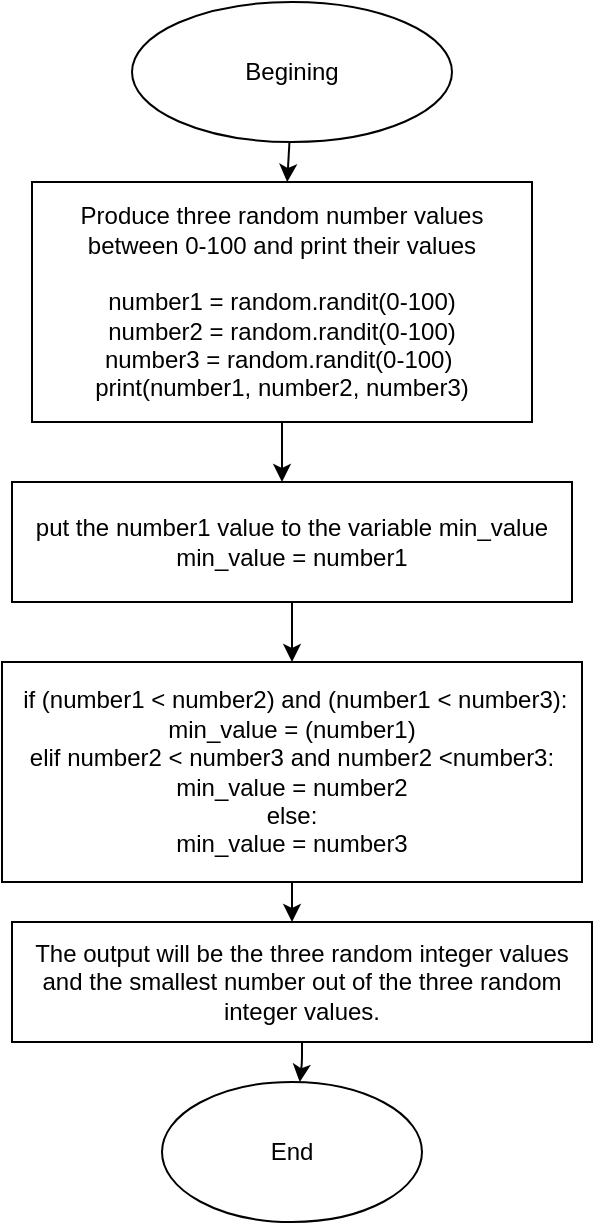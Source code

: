 <mxfile>
    <diagram id="5o5aNhJW9_RBTS7gi3OT" name="Page-1">
        <mxGraphModel dx="518" dy="427" grid="1" gridSize="10" guides="1" tooltips="1" connect="1" arrows="1" fold="1" page="1" pageScale="1" pageWidth="850" pageHeight="1100" math="0" shadow="0">
            <root>
                <mxCell id="0"/>
                <mxCell id="1" parent="0"/>
                <mxCell id="3" style="edgeStyle=none;html=1;" edge="1" parent="1" source="2" target="4">
                    <mxGeometry relative="1" as="geometry">
                        <mxPoint x="260" y="690" as="targetPoint"/>
                    </mxGeometry>
                </mxCell>
                <mxCell id="2" value="Begining" style="ellipse;whiteSpace=wrap;html=1;" vertex="1" parent="1">
                    <mxGeometry x="180" y="600" width="160" height="70" as="geometry"/>
                </mxCell>
                <mxCell id="6" style="edgeStyle=none;html=1;" edge="1" parent="1" source="4">
                    <mxGeometry relative="1" as="geometry">
                        <mxPoint x="255" y="840" as="targetPoint"/>
                    </mxGeometry>
                </mxCell>
                <mxCell id="4" value="Produce three random number values between 0-100 and print their values&lt;br&gt;&lt;br&gt;number1 = random.randit(0-100)&lt;br&gt;number2 = random.randit(0-100)&lt;br&gt;number3 = random.randit(0-100)&amp;nbsp;&lt;br&gt;print(number1, number2, number3)" style="rounded=0;whiteSpace=wrap;html=1;" vertex="1" parent="1">
                    <mxGeometry x="130" y="690" width="250" height="120" as="geometry"/>
                </mxCell>
                <mxCell id="8" style="edgeStyle=none;html=1;" edge="1" parent="1" source="7">
                    <mxGeometry relative="1" as="geometry">
                        <mxPoint x="260" y="930" as="targetPoint"/>
                    </mxGeometry>
                </mxCell>
                <mxCell id="7" value="put the number1 value to the variable min_value&lt;br&gt;min_value = number1" style="rounded=0;whiteSpace=wrap;html=1;" vertex="1" parent="1">
                    <mxGeometry x="120" y="840" width="280" height="60" as="geometry"/>
                </mxCell>
                <mxCell id="10" style="edgeStyle=none;html=1;" edge="1" parent="1" source="9">
                    <mxGeometry relative="1" as="geometry">
                        <mxPoint x="260" y="1060" as="targetPoint"/>
                    </mxGeometry>
                </mxCell>
                <mxCell id="9" value="&amp;nbsp;if (number1 &amp;lt; number2) and (number1 &amp;lt; number3):&lt;br&gt;min_value = (number1)&lt;br&gt;elif number2 &amp;lt; number3 and number2 &amp;lt;number3:&lt;br&gt;min_value = number2&lt;br&gt;else:&lt;br&gt;min_value = number3" style="rounded=0;whiteSpace=wrap;html=1;" vertex="1" parent="1">
                    <mxGeometry x="115" y="930" width="290" height="110" as="geometry"/>
                </mxCell>
                <mxCell id="12" style="edgeStyle=none;html=1;" edge="1" parent="1" source="11" target="13">
                    <mxGeometry relative="1" as="geometry">
                        <mxPoint x="265" y="1140" as="targetPoint"/>
                        <Array as="points">
                            <mxPoint x="265" y="1130"/>
                        </Array>
                    </mxGeometry>
                </mxCell>
                <mxCell id="11" value="The output will be the three random integer values and the smallest number out of the three random integer values." style="rounded=0;whiteSpace=wrap;html=1;" vertex="1" parent="1">
                    <mxGeometry x="120" y="1060" width="290" height="60" as="geometry"/>
                </mxCell>
                <mxCell id="13" value="End" style="ellipse;whiteSpace=wrap;html=1;" vertex="1" parent="1">
                    <mxGeometry x="195" y="1140" width="130" height="70" as="geometry"/>
                </mxCell>
            </root>
        </mxGraphModel>
    </diagram>
</mxfile>